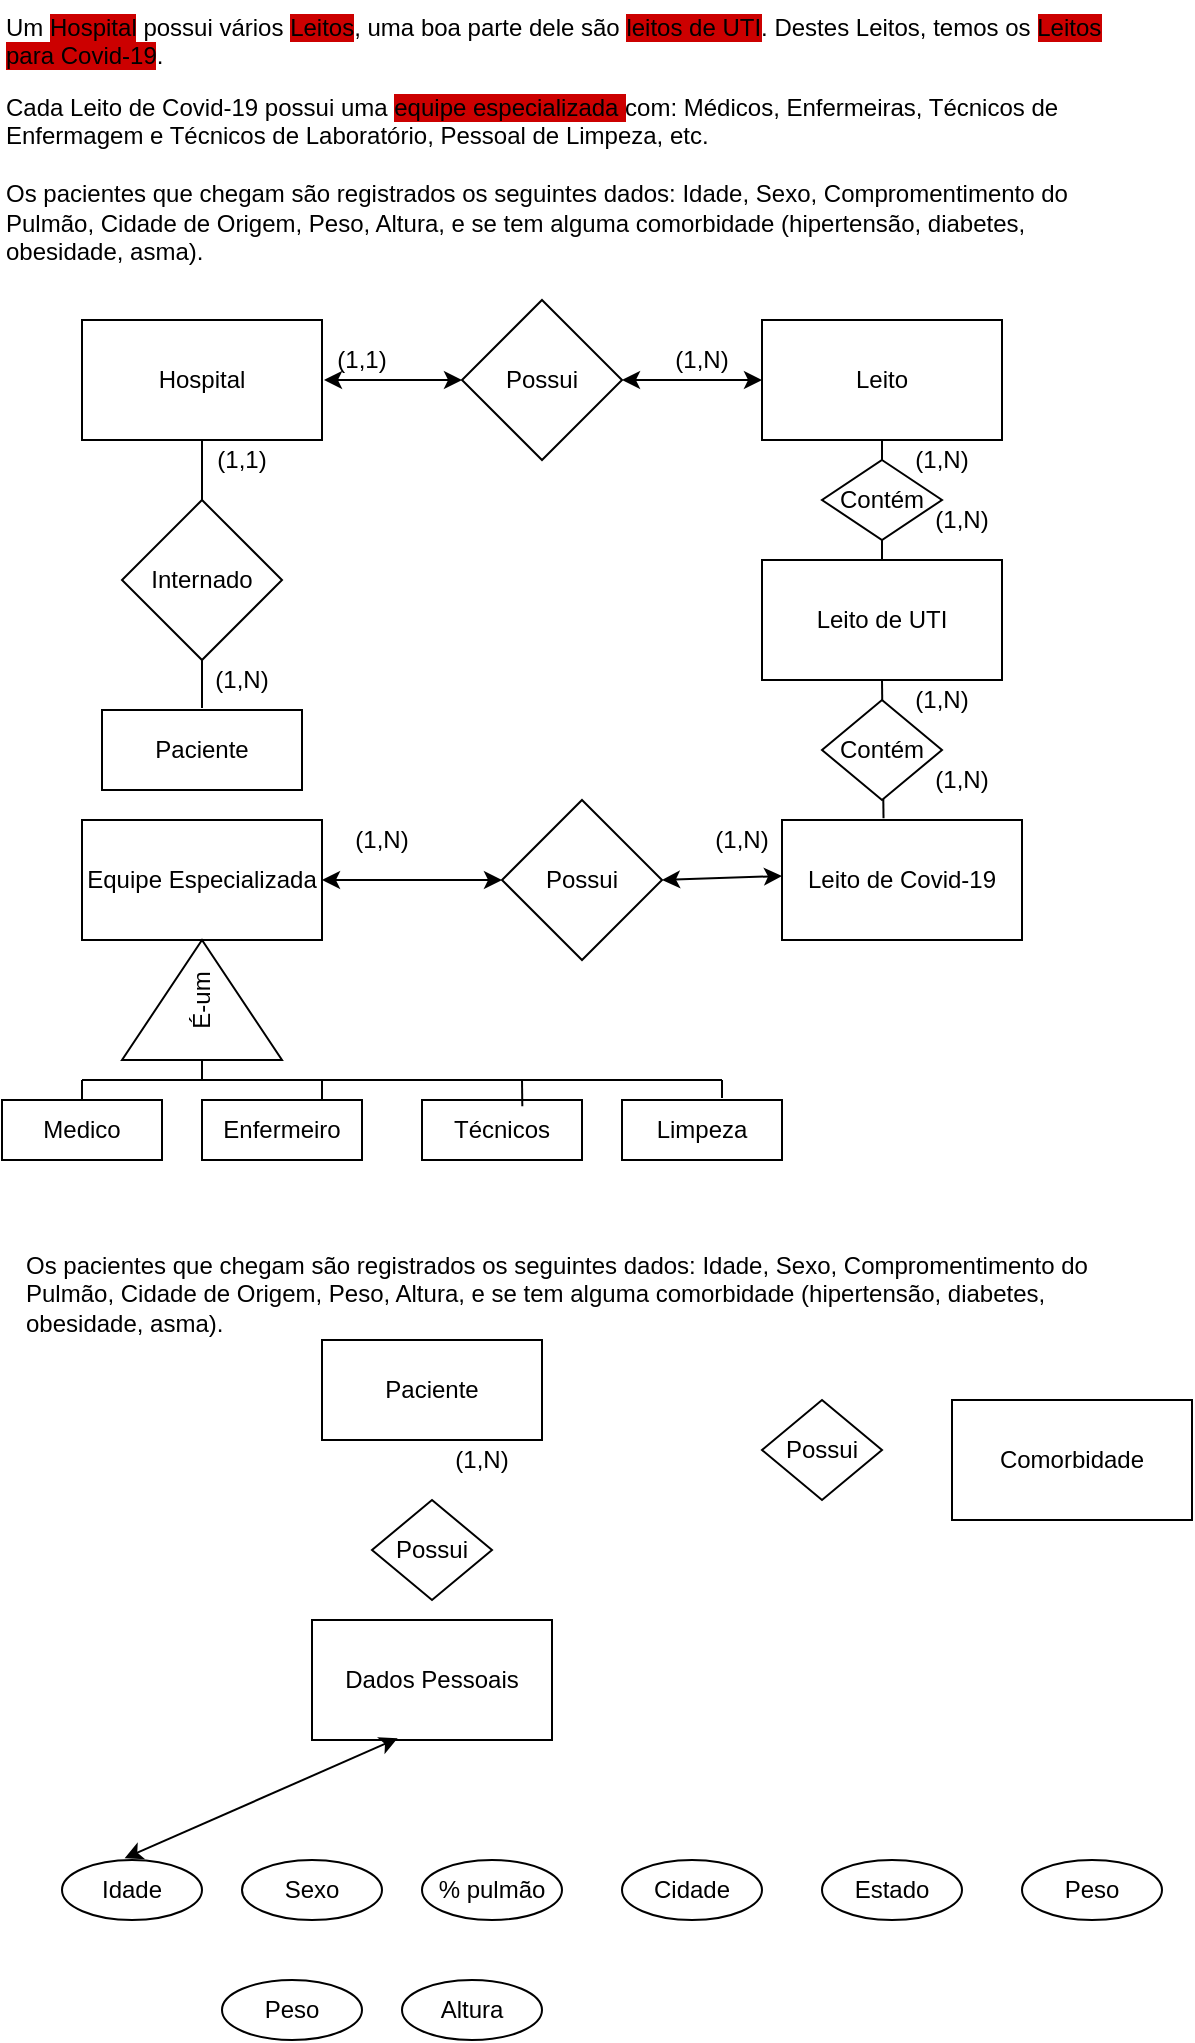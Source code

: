 <mxfile version="14.6.13" type="github">
  <diagram id="R2lEEEUBdFMjLlhIrx00" name="Leitos-Covid19">
    <mxGraphModel dx="633" dy="282" grid="1" gridSize="10" guides="1" tooltips="1" connect="1" arrows="1" fold="1" page="1" pageScale="1" pageWidth="850" pageHeight="1100" math="0" shadow="0" extFonts="Permanent Marker^https://fonts.googleapis.com/css?family=Permanent+Marker">
      <root>
        <mxCell id="0" />
        <mxCell id="1" parent="0" />
        <mxCell id="yuntyZBoVEaHa9BvgJv8-20" value="" style="endArrow=none;html=1;exitX=0.5;exitY=0;exitDx=0;exitDy=0;" edge="1" parent="1" source="yuntyZBoVEaHa9BvgJv8-7">
          <mxGeometry width="50" height="50" relative="1" as="geometry">
            <mxPoint x="510" y="300" as="sourcePoint" />
            <mxPoint x="560" y="250" as="targetPoint" />
          </mxGeometry>
        </mxCell>
        <mxCell id="yuntyZBoVEaHa9BvgJv8-1" value="Um &lt;span style=&quot;background-color: rgb(204 , 0 , 0)&quot;&gt;Hospital&lt;/span&gt; possui vários &lt;span style=&quot;background-color: rgb(204 , 0 , 0)&quot;&gt;Leitos&lt;/span&gt;, uma boa parte dele são &lt;span style=&quot;background-color: rgb(204 , 0 , 0)&quot;&gt;leitos de UTI&lt;/span&gt;. Destes Leitos, temos os &lt;span style=&quot;background-color: rgb(204 , 0 , 0)&quot;&gt;Leitos para Covid-19&lt;/span&gt;." style="text;whiteSpace=wrap;html=1;" vertex="1" parent="1">
          <mxGeometry x="120" y="30" width="550" height="40" as="geometry" />
        </mxCell>
        <mxCell id="yuntyZBoVEaHa9BvgJv8-2" value="Cada Leito de Covid-19 possui uma &lt;span style=&quot;background-color: rgb(204 , 0 , 0)&quot;&gt;equipe especializada &lt;/span&gt;com: Médicos, Enfermeiras, Técnicos de Enfermagem e Técnicos de Laboratório, Pessoal de Limpeza, etc.&lt;br&gt;&lt;br&gt;Os pacientes que chegam são registrados os seguintes dados: Idade, Sexo, Compromentimento do Pulmão, Cidade de Origem, Peso, Altura, e se tem alguma comorbidade (hipertensão, diabetes, obesidade, asma)." style="text;whiteSpace=wrap;html=1;" vertex="1" parent="1">
          <mxGeometry x="120" y="70" width="550" height="100" as="geometry" />
        </mxCell>
        <mxCell id="yuntyZBoVEaHa9BvgJv8-3" value="Hospital" style="rounded=0;whiteSpace=wrap;html=1;" vertex="1" parent="1">
          <mxGeometry x="160" y="190" width="120" height="60" as="geometry" />
        </mxCell>
        <mxCell id="yuntyZBoVEaHa9BvgJv8-4" value="Leito" style="rounded=0;whiteSpace=wrap;html=1;" vertex="1" parent="1">
          <mxGeometry x="500" y="190" width="120" height="60" as="geometry" />
        </mxCell>
        <mxCell id="yuntyZBoVEaHa9BvgJv8-7" value="Leito de UTI" style="rounded=0;whiteSpace=wrap;html=1;" vertex="1" parent="1">
          <mxGeometry x="500" y="310" width="120" height="60" as="geometry" />
        </mxCell>
        <mxCell id="yuntyZBoVEaHa9BvgJv8-8" value="Leito de Covid-19" style="rounded=0;whiteSpace=wrap;html=1;" vertex="1" parent="1">
          <mxGeometry x="510" y="440" width="120" height="60" as="geometry" />
        </mxCell>
        <mxCell id="yuntyZBoVEaHa9BvgJv8-9" value="Equipe Especializada" style="rounded=0;whiteSpace=wrap;html=1;" vertex="1" parent="1">
          <mxGeometry x="160" y="440" width="120" height="60" as="geometry" />
        </mxCell>
        <mxCell id="yuntyZBoVEaHa9BvgJv8-10" value="Possui" style="rhombus;whiteSpace=wrap;html=1;" vertex="1" parent="1">
          <mxGeometry x="350" y="180" width="80" height="80" as="geometry" />
        </mxCell>
        <mxCell id="yuntyZBoVEaHa9BvgJv8-11" value="" style="endArrow=classic;startArrow=classic;html=1;entryX=0;entryY=0.5;entryDx=0;entryDy=0;" edge="1" parent="1" target="yuntyZBoVEaHa9BvgJv8-10">
          <mxGeometry width="50" height="50" relative="1" as="geometry">
            <mxPoint x="281" y="220" as="sourcePoint" />
            <mxPoint x="340" y="200" as="targetPoint" />
          </mxGeometry>
        </mxCell>
        <mxCell id="yuntyZBoVEaHa9BvgJv8-14" value="" style="endArrow=classic;startArrow=classic;html=1;exitX=1;exitY=0.5;exitDx=0;exitDy=0;entryX=0;entryY=0.5;entryDx=0;entryDy=0;" edge="1" parent="1" source="yuntyZBoVEaHa9BvgJv8-10" target="yuntyZBoVEaHa9BvgJv8-4">
          <mxGeometry width="50" height="50" relative="1" as="geometry">
            <mxPoint x="440" y="240" as="sourcePoint" />
            <mxPoint x="490" y="190" as="targetPoint" />
          </mxGeometry>
        </mxCell>
        <mxCell id="yuntyZBoVEaHa9BvgJv8-15" value="(1,1)" style="text;html=1;strokeColor=none;fillColor=none;align=center;verticalAlign=middle;whiteSpace=wrap;rounded=0;" vertex="1" parent="1">
          <mxGeometry x="280" y="200" width="40" height="20" as="geometry" />
        </mxCell>
        <mxCell id="yuntyZBoVEaHa9BvgJv8-16" value="(1,N)" style="text;html=1;strokeColor=none;fillColor=none;align=center;verticalAlign=middle;whiteSpace=wrap;rounded=0;" vertex="1" parent="1">
          <mxGeometry x="450" y="200" width="40" height="20" as="geometry" />
        </mxCell>
        <mxCell id="yuntyZBoVEaHa9BvgJv8-17" value="Contém" style="rhombus;whiteSpace=wrap;html=1;" vertex="1" parent="1">
          <mxGeometry x="530" y="260" width="60" height="40" as="geometry" />
        </mxCell>
        <mxCell id="yuntyZBoVEaHa9BvgJv8-23" value="" style="endArrow=none;html=1;" edge="1" parent="1" target="yuntyZBoVEaHa9BvgJv8-18">
          <mxGeometry width="50" height="50" relative="1" as="geometry">
            <mxPoint x="540" y="410" as="sourcePoint" />
            <mxPoint x="590" y="360" as="targetPoint" />
          </mxGeometry>
        </mxCell>
        <mxCell id="yuntyZBoVEaHa9BvgJv8-24" value="" style="endArrow=none;html=1;entryX=0.5;entryY=1;entryDx=0;entryDy=0;exitX=0.423;exitY=-0.014;exitDx=0;exitDy=0;exitPerimeter=0;" edge="1" parent="1" source="yuntyZBoVEaHa9BvgJv8-8" target="yuntyZBoVEaHa9BvgJv8-7">
          <mxGeometry width="50" height="50" relative="1" as="geometry">
            <mxPoint x="450" y="420" as="sourcePoint" />
            <mxPoint x="500" y="370" as="targetPoint" />
          </mxGeometry>
        </mxCell>
        <mxCell id="yuntyZBoVEaHa9BvgJv8-18" value="Contém" style="rhombus;whiteSpace=wrap;html=1;" vertex="1" parent="1">
          <mxGeometry x="530" y="380" width="60" height="50" as="geometry" />
        </mxCell>
        <mxCell id="yuntyZBoVEaHa9BvgJv8-25" value="(1,N)" style="text;html=1;strokeColor=none;fillColor=none;align=center;verticalAlign=middle;whiteSpace=wrap;rounded=0;" vertex="1" parent="1">
          <mxGeometry x="570" y="250" width="40" height="20" as="geometry" />
        </mxCell>
        <mxCell id="yuntyZBoVEaHa9BvgJv8-26" value="(1,N)" style="text;html=1;strokeColor=none;fillColor=none;align=center;verticalAlign=middle;whiteSpace=wrap;rounded=0;" vertex="1" parent="1">
          <mxGeometry x="580" y="280" width="40" height="20" as="geometry" />
        </mxCell>
        <mxCell id="yuntyZBoVEaHa9BvgJv8-27" value="(1,N)" style="text;html=1;strokeColor=none;fillColor=none;align=center;verticalAlign=middle;whiteSpace=wrap;rounded=0;" vertex="1" parent="1">
          <mxGeometry x="570" y="370" width="40" height="20" as="geometry" />
        </mxCell>
        <mxCell id="yuntyZBoVEaHa9BvgJv8-28" value="(1,N)" style="text;html=1;strokeColor=none;fillColor=none;align=center;verticalAlign=middle;whiteSpace=wrap;rounded=0;" vertex="1" parent="1">
          <mxGeometry x="580" y="410" width="40" height="20" as="geometry" />
        </mxCell>
        <mxCell id="yuntyZBoVEaHa9BvgJv8-29" value="Possui" style="rhombus;whiteSpace=wrap;html=1;" vertex="1" parent="1">
          <mxGeometry x="370" y="430" width="80" height="80" as="geometry" />
        </mxCell>
        <mxCell id="yuntyZBoVEaHa9BvgJv8-30" value="" style="endArrow=classic;startArrow=classic;html=1;exitX=1;exitY=0.5;exitDx=0;exitDy=0;entryX=0;entryY=0.5;entryDx=0;entryDy=0;" edge="1" parent="1" source="yuntyZBoVEaHa9BvgJv8-9" target="yuntyZBoVEaHa9BvgJv8-29">
          <mxGeometry width="50" height="50" relative="1" as="geometry">
            <mxPoint x="290" y="510" as="sourcePoint" />
            <mxPoint x="340" y="460" as="targetPoint" />
          </mxGeometry>
        </mxCell>
        <mxCell id="yuntyZBoVEaHa9BvgJv8-31" value="" style="endArrow=classic;startArrow=classic;html=1;" edge="1" parent="1">
          <mxGeometry width="50" height="50" relative="1" as="geometry">
            <mxPoint x="450" y="470" as="sourcePoint" />
            <mxPoint x="510" y="468" as="targetPoint" />
          </mxGeometry>
        </mxCell>
        <mxCell id="yuntyZBoVEaHa9BvgJv8-32" value="(1,N)" style="text;html=1;strokeColor=none;fillColor=none;align=center;verticalAlign=middle;whiteSpace=wrap;rounded=0;" vertex="1" parent="1">
          <mxGeometry x="470" y="440" width="40" height="20" as="geometry" />
        </mxCell>
        <mxCell id="yuntyZBoVEaHa9BvgJv8-33" value="(1,N)" style="text;html=1;strokeColor=none;fillColor=none;align=center;verticalAlign=middle;whiteSpace=wrap;rounded=0;" vertex="1" parent="1">
          <mxGeometry x="290" y="440" width="40" height="20" as="geometry" />
        </mxCell>
        <mxCell id="yuntyZBoVEaHa9BvgJv8-34" value="É-um" style="triangle;whiteSpace=wrap;html=1;rotation=-90;" vertex="1" parent="1">
          <mxGeometry x="190" y="490" width="60" height="80" as="geometry" />
        </mxCell>
        <mxCell id="yuntyZBoVEaHa9BvgJv8-36" value="Medico" style="rounded=0;whiteSpace=wrap;html=1;" vertex="1" parent="1">
          <mxGeometry x="120" y="580" width="80" height="30" as="geometry" />
        </mxCell>
        <mxCell id="yuntyZBoVEaHa9BvgJv8-37" value="Enfermeiro" style="rounded=0;whiteSpace=wrap;html=1;" vertex="1" parent="1">
          <mxGeometry x="220" y="580" width="80" height="30" as="geometry" />
        </mxCell>
        <mxCell id="yuntyZBoVEaHa9BvgJv8-38" value="Técnicos" style="rounded=0;whiteSpace=wrap;html=1;" vertex="1" parent="1">
          <mxGeometry x="330" y="580" width="80" height="30" as="geometry" />
        </mxCell>
        <mxCell id="yuntyZBoVEaHa9BvgJv8-39" value="Limpeza" style="rounded=0;whiteSpace=wrap;html=1;" vertex="1" parent="1">
          <mxGeometry x="430" y="580" width="80" height="30" as="geometry" />
        </mxCell>
        <mxCell id="yuntyZBoVEaHa9BvgJv8-41" value="" style="endArrow=none;html=1;" edge="1" parent="1">
          <mxGeometry width="50" height="50" relative="1" as="geometry">
            <mxPoint x="160" y="570" as="sourcePoint" />
            <mxPoint x="480" y="570" as="targetPoint" />
          </mxGeometry>
        </mxCell>
        <mxCell id="yuntyZBoVEaHa9BvgJv8-42" value="" style="endArrow=none;html=1;" edge="1" parent="1" source="yuntyZBoVEaHa9BvgJv8-36">
          <mxGeometry width="50" height="50" relative="1" as="geometry">
            <mxPoint x="160" y="559.289" as="sourcePoint" />
            <mxPoint x="160" y="570" as="targetPoint" />
          </mxGeometry>
        </mxCell>
        <mxCell id="yuntyZBoVEaHa9BvgJv8-43" value="" style="endArrow=none;html=1;exitX=0.75;exitY=0;exitDx=0;exitDy=0;" edge="1" parent="1" source="yuntyZBoVEaHa9BvgJv8-37">
          <mxGeometry width="50" height="50" relative="1" as="geometry">
            <mxPoint x="230" y="620" as="sourcePoint" />
            <mxPoint x="280" y="570" as="targetPoint" />
          </mxGeometry>
        </mxCell>
        <mxCell id="yuntyZBoVEaHa9BvgJv8-44" value="" style="endArrow=none;html=1;exitX=0.627;exitY=0.105;exitDx=0;exitDy=0;exitPerimeter=0;" edge="1" parent="1" source="yuntyZBoVEaHa9BvgJv8-38">
          <mxGeometry width="50" height="50" relative="1" as="geometry">
            <mxPoint x="350" y="610" as="sourcePoint" />
            <mxPoint x="380" y="570" as="targetPoint" />
          </mxGeometry>
        </mxCell>
        <mxCell id="yuntyZBoVEaHa9BvgJv8-45" value="" style="endArrow=none;html=1;" edge="1" parent="1">
          <mxGeometry width="50" height="50" relative="1" as="geometry">
            <mxPoint x="480" y="579" as="sourcePoint" />
            <mxPoint x="480" y="570" as="targetPoint" />
          </mxGeometry>
        </mxCell>
        <mxCell id="yuntyZBoVEaHa9BvgJv8-46" value="" style="endArrow=none;html=1;" edge="1" parent="1">
          <mxGeometry width="50" height="50" relative="1" as="geometry">
            <mxPoint x="220" y="570" as="sourcePoint" />
            <mxPoint x="220" y="560" as="targetPoint" />
          </mxGeometry>
        </mxCell>
        <mxCell id="yuntyZBoVEaHa9BvgJv8-47" value="Paciente" style="whiteSpace=wrap;html=1;" vertex="1" parent="1">
          <mxGeometry x="170" y="385" width="100" height="40" as="geometry" />
        </mxCell>
        <mxCell id="yuntyZBoVEaHa9BvgJv8-48" value="Internado" style="rhombus;whiteSpace=wrap;html=1;" vertex="1" parent="1">
          <mxGeometry x="180" y="280" width="80" height="80" as="geometry" />
        </mxCell>
        <mxCell id="yuntyZBoVEaHa9BvgJv8-50" value="" style="endArrow=none;html=1;entryX=0.5;entryY=1;entryDx=0;entryDy=0;" edge="1" parent="1" target="yuntyZBoVEaHa9BvgJv8-3">
          <mxGeometry width="50" height="50" relative="1" as="geometry">
            <mxPoint x="220" y="280" as="sourcePoint" />
            <mxPoint x="270" y="230" as="targetPoint" />
          </mxGeometry>
        </mxCell>
        <mxCell id="yuntyZBoVEaHa9BvgJv8-51" value="" style="endArrow=none;html=1;entryX=0.5;entryY=1;entryDx=0;entryDy=0;" edge="1" parent="1" target="yuntyZBoVEaHa9BvgJv8-48">
          <mxGeometry width="50" height="50" relative="1" as="geometry">
            <mxPoint x="220" y="384" as="sourcePoint" />
            <mxPoint x="260" y="330" as="targetPoint" />
          </mxGeometry>
        </mxCell>
        <mxCell id="yuntyZBoVEaHa9BvgJv8-52" value="(1,N)" style="text;html=1;strokeColor=none;fillColor=none;align=center;verticalAlign=middle;whiteSpace=wrap;rounded=0;" vertex="1" parent="1">
          <mxGeometry x="220" y="360" width="40" height="20" as="geometry" />
        </mxCell>
        <mxCell id="yuntyZBoVEaHa9BvgJv8-53" value="(1,1)" style="text;html=1;strokeColor=none;fillColor=none;align=center;verticalAlign=middle;whiteSpace=wrap;rounded=0;" vertex="1" parent="1">
          <mxGeometry x="220" y="250" width="40" height="20" as="geometry" />
        </mxCell>
        <mxCell id="yuntyZBoVEaHa9BvgJv8-55" value="&lt;br&gt;&lt;br&gt;Os pacientes que chegam são registrados os seguintes dados: Idade, Sexo, Compromentimento do Pulmão, Cidade de Origem, Peso, Altura, e se tem alguma comorbidade (hipertensão, diabetes, obesidade, asma)." style="text;whiteSpace=wrap;html=1;" vertex="1" parent="1">
          <mxGeometry x="130" y="620" width="550" height="100" as="geometry" />
        </mxCell>
        <mxCell id="yuntyZBoVEaHa9BvgJv8-57" value="Paciente" style="whiteSpace=wrap;html=1;" vertex="1" parent="1">
          <mxGeometry x="280" y="700" width="110" height="50" as="geometry" />
        </mxCell>
        <mxCell id="yuntyZBoVEaHa9BvgJv8-58" value="Dados Pessoais" style="rounded=0;whiteSpace=wrap;html=1;" vertex="1" parent="1">
          <mxGeometry x="275" y="840" width="120" height="60" as="geometry" />
        </mxCell>
        <mxCell id="yuntyZBoVEaHa9BvgJv8-59" value="Possui" style="rhombus;whiteSpace=wrap;html=1;" vertex="1" parent="1">
          <mxGeometry x="305" y="780" width="60" height="50" as="geometry" />
        </mxCell>
        <mxCell id="yuntyZBoVEaHa9BvgJv8-60" value="Idade" style="ellipse;whiteSpace=wrap;html=1;" vertex="1" parent="1">
          <mxGeometry x="150" y="960" width="70" height="30" as="geometry" />
        </mxCell>
        <mxCell id="yuntyZBoVEaHa9BvgJv8-61" value="Sexo" style="ellipse;whiteSpace=wrap;html=1;" vertex="1" parent="1">
          <mxGeometry x="240" y="960" width="70" height="30" as="geometry" />
        </mxCell>
        <mxCell id="yuntyZBoVEaHa9BvgJv8-62" value="% pulmão" style="ellipse;whiteSpace=wrap;html=1;" vertex="1" parent="1">
          <mxGeometry x="330" y="960" width="70" height="30" as="geometry" />
        </mxCell>
        <mxCell id="yuntyZBoVEaHa9BvgJv8-63" value="Cidade" style="ellipse;whiteSpace=wrap;html=1;" vertex="1" parent="1">
          <mxGeometry x="430" y="960" width="70" height="30" as="geometry" />
        </mxCell>
        <mxCell id="yuntyZBoVEaHa9BvgJv8-64" value="Estado" style="ellipse;whiteSpace=wrap;html=1;" vertex="1" parent="1">
          <mxGeometry x="530" y="960" width="70" height="30" as="geometry" />
        </mxCell>
        <mxCell id="yuntyZBoVEaHa9BvgJv8-65" value="Peso" style="ellipse;whiteSpace=wrap;html=1;" vertex="1" parent="1">
          <mxGeometry x="630" y="960" width="70" height="30" as="geometry" />
        </mxCell>
        <mxCell id="yuntyZBoVEaHa9BvgJv8-66" value="Peso" style="ellipse;whiteSpace=wrap;html=1;" vertex="1" parent="1">
          <mxGeometry x="230" y="1020" width="70" height="30" as="geometry" />
        </mxCell>
        <mxCell id="yuntyZBoVEaHa9BvgJv8-67" value="Altura" style="ellipse;whiteSpace=wrap;html=1;" vertex="1" parent="1">
          <mxGeometry x="320" y="1020" width="70" height="30" as="geometry" />
        </mxCell>
        <mxCell id="yuntyZBoVEaHa9BvgJv8-69" value="Comorbidade" style="rounded=0;whiteSpace=wrap;html=1;" vertex="1" parent="1">
          <mxGeometry x="595" y="730" width="120" height="60" as="geometry" />
        </mxCell>
        <mxCell id="yuntyZBoVEaHa9BvgJv8-70" value="Possui" style="rhombus;whiteSpace=wrap;html=1;" vertex="1" parent="1">
          <mxGeometry x="500" y="730" width="60" height="50" as="geometry" />
        </mxCell>
        <mxCell id="yuntyZBoVEaHa9BvgJv8-71" value="(1,N)" style="text;html=1;strokeColor=none;fillColor=none;align=center;verticalAlign=middle;whiteSpace=wrap;rounded=0;" vertex="1" parent="1">
          <mxGeometry x="340" y="750" width="40" height="20" as="geometry" />
        </mxCell>
        <mxCell id="yuntyZBoVEaHa9BvgJv8-73" value="" style="endArrow=classic;startArrow=classic;html=1;entryX=0.357;entryY=0.986;entryDx=0;entryDy=0;entryPerimeter=0;exitX=0.447;exitY=-0.029;exitDx=0;exitDy=0;exitPerimeter=0;" edge="1" parent="1" source="yuntyZBoVEaHa9BvgJv8-60" target="yuntyZBoVEaHa9BvgJv8-58">
          <mxGeometry width="50" height="50" relative="1" as="geometry">
            <mxPoint x="270" y="960" as="sourcePoint" />
            <mxPoint x="320" y="910" as="targetPoint" />
          </mxGeometry>
        </mxCell>
      </root>
    </mxGraphModel>
  </diagram>
</mxfile>
